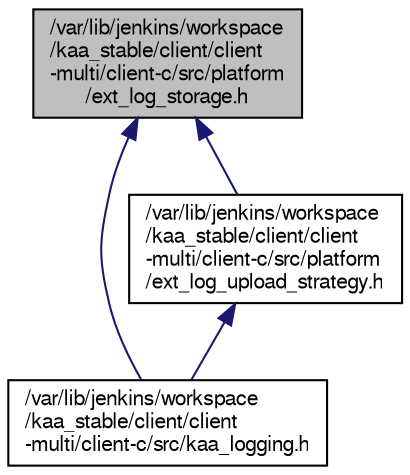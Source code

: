 digraph "/var/lib/jenkins/workspace/kaa_stable/client/client-multi/client-c/src/platform/ext_log_storage.h"
{
  bgcolor="transparent";
  edge [fontname="FreeSans",fontsize="10",labelfontname="FreeSans",labelfontsize="10"];
  node [fontname="FreeSans",fontsize="10",shape=record];
  Node1 [label="/var/lib/jenkins/workspace\l/kaa_stable/client/client\l-multi/client-c/src/platform\l/ext_log_storage.h",height=0.2,width=0.4,color="black", fillcolor="grey75", style="filled" fontcolor="black"];
  Node1 -> Node2 [dir="back",color="midnightblue",fontsize="10",style="solid",fontname="FreeSans"];
  Node2 [label="/var/lib/jenkins/workspace\l/kaa_stable/client/client\l-multi/client-c/src/kaa_logging.h",height=0.2,width=0.4,color="black",URL="$kaa__logging_8h.html",tooltip="Kaa data logging subsystem API. "];
  Node1 -> Node3 [dir="back",color="midnightblue",fontsize="10",style="solid",fontname="FreeSans"];
  Node3 [label="/var/lib/jenkins/workspace\l/kaa_stable/client/client\l-multi/client-c/src/platform\l/ext_log_upload_strategy.h",height=0.2,width=0.4,color="black",URL="$ext__log__upload__strategy_8h.html",tooltip="External log upload strategy interface used by Kaa data collection subsystem to decide when to upload..."];
  Node3 -> Node2 [dir="back",color="midnightblue",fontsize="10",style="solid",fontname="FreeSans"];
}
